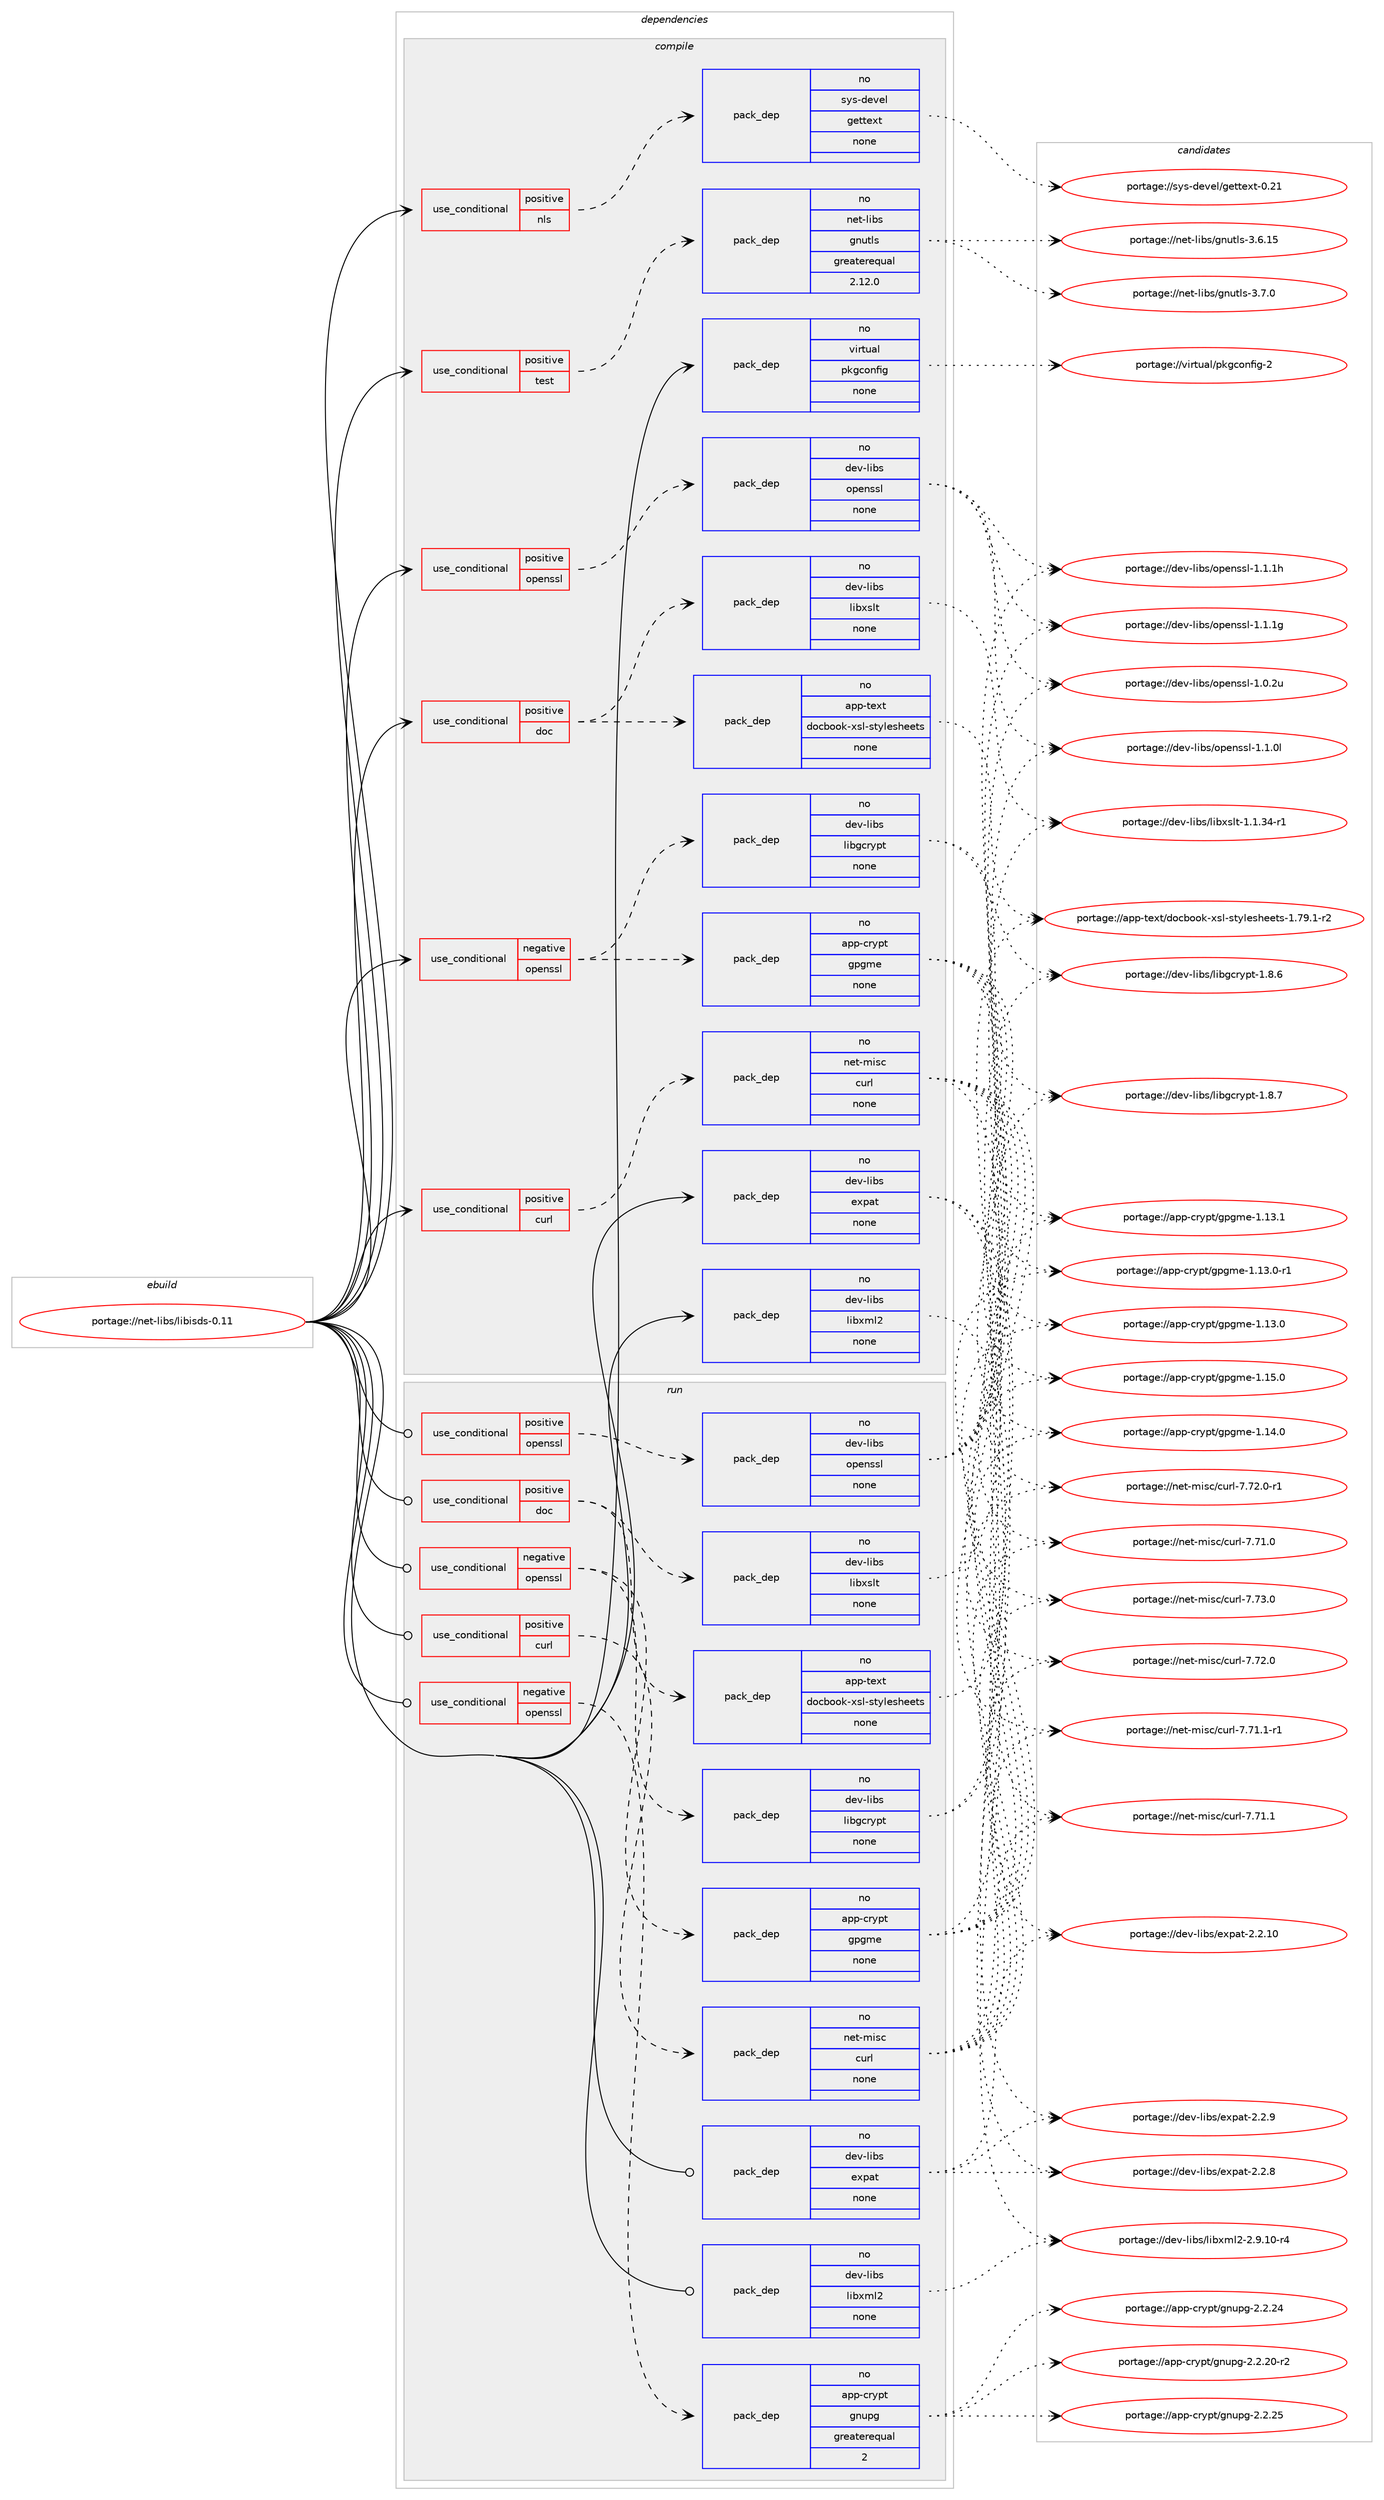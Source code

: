 digraph prolog {

# *************
# Graph options
# *************

newrank=true;
concentrate=true;
compound=true;
graph [rankdir=LR,fontname=Helvetica,fontsize=10,ranksep=1.5];#, ranksep=2.5, nodesep=0.2];
edge  [arrowhead=vee];
node  [fontname=Helvetica,fontsize=10];

# **********
# The ebuild
# **********

subgraph cluster_leftcol {
color=gray;
rank=same;
label=<<i>ebuild</i>>;
id [label="portage://net-libs/libisds-0.11", color=red, width=4, href="../net-libs/libisds-0.11.svg"];
}

# ****************
# The dependencies
# ****************

subgraph cluster_midcol {
color=gray;
label=<<i>dependencies</i>>;
subgraph cluster_compile {
fillcolor="#eeeeee";
style=filled;
label=<<i>compile</i>>;
subgraph cond589 {
dependency3409 [label=<<TABLE BORDER="0" CELLBORDER="1" CELLSPACING="0" CELLPADDING="4"><TR><TD ROWSPAN="3" CELLPADDING="10">use_conditional</TD></TR><TR><TD>negative</TD></TR><TR><TD>openssl</TD></TR></TABLE>>, shape=none, color=red];
subgraph pack2777 {
dependency3410 [label=<<TABLE BORDER="0" CELLBORDER="1" CELLSPACING="0" CELLPADDING="4" WIDTH="220"><TR><TD ROWSPAN="6" CELLPADDING="30">pack_dep</TD></TR><TR><TD WIDTH="110">no</TD></TR><TR><TD>app-crypt</TD></TR><TR><TD>gpgme</TD></TR><TR><TD>none</TD></TR><TR><TD></TD></TR></TABLE>>, shape=none, color=blue];
}
dependency3409:e -> dependency3410:w [weight=20,style="dashed",arrowhead="vee"];
subgraph pack2778 {
dependency3411 [label=<<TABLE BORDER="0" CELLBORDER="1" CELLSPACING="0" CELLPADDING="4" WIDTH="220"><TR><TD ROWSPAN="6" CELLPADDING="30">pack_dep</TD></TR><TR><TD WIDTH="110">no</TD></TR><TR><TD>dev-libs</TD></TR><TR><TD>libgcrypt</TD></TR><TR><TD>none</TD></TR><TR><TD></TD></TR></TABLE>>, shape=none, color=blue];
}
dependency3409:e -> dependency3411:w [weight=20,style="dashed",arrowhead="vee"];
}
id:e -> dependency3409:w [weight=20,style="solid",arrowhead="vee"];
subgraph cond590 {
dependency3412 [label=<<TABLE BORDER="0" CELLBORDER="1" CELLSPACING="0" CELLPADDING="4"><TR><TD ROWSPAN="3" CELLPADDING="10">use_conditional</TD></TR><TR><TD>positive</TD></TR><TR><TD>curl</TD></TR></TABLE>>, shape=none, color=red];
subgraph pack2779 {
dependency3413 [label=<<TABLE BORDER="0" CELLBORDER="1" CELLSPACING="0" CELLPADDING="4" WIDTH="220"><TR><TD ROWSPAN="6" CELLPADDING="30">pack_dep</TD></TR><TR><TD WIDTH="110">no</TD></TR><TR><TD>net-misc</TD></TR><TR><TD>curl</TD></TR><TR><TD>none</TD></TR><TR><TD></TD></TR></TABLE>>, shape=none, color=blue];
}
dependency3412:e -> dependency3413:w [weight=20,style="dashed",arrowhead="vee"];
}
id:e -> dependency3412:w [weight=20,style="solid",arrowhead="vee"];
subgraph cond591 {
dependency3414 [label=<<TABLE BORDER="0" CELLBORDER="1" CELLSPACING="0" CELLPADDING="4"><TR><TD ROWSPAN="3" CELLPADDING="10">use_conditional</TD></TR><TR><TD>positive</TD></TR><TR><TD>doc</TD></TR></TABLE>>, shape=none, color=red];
subgraph pack2780 {
dependency3415 [label=<<TABLE BORDER="0" CELLBORDER="1" CELLSPACING="0" CELLPADDING="4" WIDTH="220"><TR><TD ROWSPAN="6" CELLPADDING="30">pack_dep</TD></TR><TR><TD WIDTH="110">no</TD></TR><TR><TD>app-text</TD></TR><TR><TD>docbook-xsl-stylesheets</TD></TR><TR><TD>none</TD></TR><TR><TD></TD></TR></TABLE>>, shape=none, color=blue];
}
dependency3414:e -> dependency3415:w [weight=20,style="dashed",arrowhead="vee"];
subgraph pack2781 {
dependency3416 [label=<<TABLE BORDER="0" CELLBORDER="1" CELLSPACING="0" CELLPADDING="4" WIDTH="220"><TR><TD ROWSPAN="6" CELLPADDING="30">pack_dep</TD></TR><TR><TD WIDTH="110">no</TD></TR><TR><TD>dev-libs</TD></TR><TR><TD>libxslt</TD></TR><TR><TD>none</TD></TR><TR><TD></TD></TR></TABLE>>, shape=none, color=blue];
}
dependency3414:e -> dependency3416:w [weight=20,style="dashed",arrowhead="vee"];
}
id:e -> dependency3414:w [weight=20,style="solid",arrowhead="vee"];
subgraph cond592 {
dependency3417 [label=<<TABLE BORDER="0" CELLBORDER="1" CELLSPACING="0" CELLPADDING="4"><TR><TD ROWSPAN="3" CELLPADDING="10">use_conditional</TD></TR><TR><TD>positive</TD></TR><TR><TD>nls</TD></TR></TABLE>>, shape=none, color=red];
subgraph pack2782 {
dependency3418 [label=<<TABLE BORDER="0" CELLBORDER="1" CELLSPACING="0" CELLPADDING="4" WIDTH="220"><TR><TD ROWSPAN="6" CELLPADDING="30">pack_dep</TD></TR><TR><TD WIDTH="110">no</TD></TR><TR><TD>sys-devel</TD></TR><TR><TD>gettext</TD></TR><TR><TD>none</TD></TR><TR><TD></TD></TR></TABLE>>, shape=none, color=blue];
}
dependency3417:e -> dependency3418:w [weight=20,style="dashed",arrowhead="vee"];
}
id:e -> dependency3417:w [weight=20,style="solid",arrowhead="vee"];
subgraph cond593 {
dependency3419 [label=<<TABLE BORDER="0" CELLBORDER="1" CELLSPACING="0" CELLPADDING="4"><TR><TD ROWSPAN="3" CELLPADDING="10">use_conditional</TD></TR><TR><TD>positive</TD></TR><TR><TD>openssl</TD></TR></TABLE>>, shape=none, color=red];
subgraph pack2783 {
dependency3420 [label=<<TABLE BORDER="0" CELLBORDER="1" CELLSPACING="0" CELLPADDING="4" WIDTH="220"><TR><TD ROWSPAN="6" CELLPADDING="30">pack_dep</TD></TR><TR><TD WIDTH="110">no</TD></TR><TR><TD>dev-libs</TD></TR><TR><TD>openssl</TD></TR><TR><TD>none</TD></TR><TR><TD></TD></TR></TABLE>>, shape=none, color=blue];
}
dependency3419:e -> dependency3420:w [weight=20,style="dashed",arrowhead="vee"];
}
id:e -> dependency3419:w [weight=20,style="solid",arrowhead="vee"];
subgraph cond594 {
dependency3421 [label=<<TABLE BORDER="0" CELLBORDER="1" CELLSPACING="0" CELLPADDING="4"><TR><TD ROWSPAN="3" CELLPADDING="10">use_conditional</TD></TR><TR><TD>positive</TD></TR><TR><TD>test</TD></TR></TABLE>>, shape=none, color=red];
subgraph pack2784 {
dependency3422 [label=<<TABLE BORDER="0" CELLBORDER="1" CELLSPACING="0" CELLPADDING="4" WIDTH="220"><TR><TD ROWSPAN="6" CELLPADDING="30">pack_dep</TD></TR><TR><TD WIDTH="110">no</TD></TR><TR><TD>net-libs</TD></TR><TR><TD>gnutls</TD></TR><TR><TD>greaterequal</TD></TR><TR><TD>2.12.0</TD></TR></TABLE>>, shape=none, color=blue];
}
dependency3421:e -> dependency3422:w [weight=20,style="dashed",arrowhead="vee"];
}
id:e -> dependency3421:w [weight=20,style="solid",arrowhead="vee"];
subgraph pack2785 {
dependency3423 [label=<<TABLE BORDER="0" CELLBORDER="1" CELLSPACING="0" CELLPADDING="4" WIDTH="220"><TR><TD ROWSPAN="6" CELLPADDING="30">pack_dep</TD></TR><TR><TD WIDTH="110">no</TD></TR><TR><TD>dev-libs</TD></TR><TR><TD>expat</TD></TR><TR><TD>none</TD></TR><TR><TD></TD></TR></TABLE>>, shape=none, color=blue];
}
id:e -> dependency3423:w [weight=20,style="solid",arrowhead="vee"];
subgraph pack2786 {
dependency3424 [label=<<TABLE BORDER="0" CELLBORDER="1" CELLSPACING="0" CELLPADDING="4" WIDTH="220"><TR><TD ROWSPAN="6" CELLPADDING="30">pack_dep</TD></TR><TR><TD WIDTH="110">no</TD></TR><TR><TD>dev-libs</TD></TR><TR><TD>libxml2</TD></TR><TR><TD>none</TD></TR><TR><TD></TD></TR></TABLE>>, shape=none, color=blue];
}
id:e -> dependency3424:w [weight=20,style="solid",arrowhead="vee"];
subgraph pack2787 {
dependency3425 [label=<<TABLE BORDER="0" CELLBORDER="1" CELLSPACING="0" CELLPADDING="4" WIDTH="220"><TR><TD ROWSPAN="6" CELLPADDING="30">pack_dep</TD></TR><TR><TD WIDTH="110">no</TD></TR><TR><TD>virtual</TD></TR><TR><TD>pkgconfig</TD></TR><TR><TD>none</TD></TR><TR><TD></TD></TR></TABLE>>, shape=none, color=blue];
}
id:e -> dependency3425:w [weight=20,style="solid",arrowhead="vee"];
}
subgraph cluster_compileandrun {
fillcolor="#eeeeee";
style=filled;
label=<<i>compile and run</i>>;
}
subgraph cluster_run {
fillcolor="#eeeeee";
style=filled;
label=<<i>run</i>>;
subgraph cond595 {
dependency3426 [label=<<TABLE BORDER="0" CELLBORDER="1" CELLSPACING="0" CELLPADDING="4"><TR><TD ROWSPAN="3" CELLPADDING="10">use_conditional</TD></TR><TR><TD>negative</TD></TR><TR><TD>openssl</TD></TR></TABLE>>, shape=none, color=red];
subgraph pack2788 {
dependency3427 [label=<<TABLE BORDER="0" CELLBORDER="1" CELLSPACING="0" CELLPADDING="4" WIDTH="220"><TR><TD ROWSPAN="6" CELLPADDING="30">pack_dep</TD></TR><TR><TD WIDTH="110">no</TD></TR><TR><TD>app-crypt</TD></TR><TR><TD>gnupg</TD></TR><TR><TD>greaterequal</TD></TR><TR><TD>2</TD></TR></TABLE>>, shape=none, color=blue];
}
dependency3426:e -> dependency3427:w [weight=20,style="dashed",arrowhead="vee"];
}
id:e -> dependency3426:w [weight=20,style="solid",arrowhead="odot"];
subgraph cond596 {
dependency3428 [label=<<TABLE BORDER="0" CELLBORDER="1" CELLSPACING="0" CELLPADDING="4"><TR><TD ROWSPAN="3" CELLPADDING="10">use_conditional</TD></TR><TR><TD>negative</TD></TR><TR><TD>openssl</TD></TR></TABLE>>, shape=none, color=red];
subgraph pack2789 {
dependency3429 [label=<<TABLE BORDER="0" CELLBORDER="1" CELLSPACING="0" CELLPADDING="4" WIDTH="220"><TR><TD ROWSPAN="6" CELLPADDING="30">pack_dep</TD></TR><TR><TD WIDTH="110">no</TD></TR><TR><TD>app-crypt</TD></TR><TR><TD>gpgme</TD></TR><TR><TD>none</TD></TR><TR><TD></TD></TR></TABLE>>, shape=none, color=blue];
}
dependency3428:e -> dependency3429:w [weight=20,style="dashed",arrowhead="vee"];
subgraph pack2790 {
dependency3430 [label=<<TABLE BORDER="0" CELLBORDER="1" CELLSPACING="0" CELLPADDING="4" WIDTH="220"><TR><TD ROWSPAN="6" CELLPADDING="30">pack_dep</TD></TR><TR><TD WIDTH="110">no</TD></TR><TR><TD>dev-libs</TD></TR><TR><TD>libgcrypt</TD></TR><TR><TD>none</TD></TR><TR><TD></TD></TR></TABLE>>, shape=none, color=blue];
}
dependency3428:e -> dependency3430:w [weight=20,style="dashed",arrowhead="vee"];
}
id:e -> dependency3428:w [weight=20,style="solid",arrowhead="odot"];
subgraph cond597 {
dependency3431 [label=<<TABLE BORDER="0" CELLBORDER="1" CELLSPACING="0" CELLPADDING="4"><TR><TD ROWSPAN="3" CELLPADDING="10">use_conditional</TD></TR><TR><TD>positive</TD></TR><TR><TD>curl</TD></TR></TABLE>>, shape=none, color=red];
subgraph pack2791 {
dependency3432 [label=<<TABLE BORDER="0" CELLBORDER="1" CELLSPACING="0" CELLPADDING="4" WIDTH="220"><TR><TD ROWSPAN="6" CELLPADDING="30">pack_dep</TD></TR><TR><TD WIDTH="110">no</TD></TR><TR><TD>net-misc</TD></TR><TR><TD>curl</TD></TR><TR><TD>none</TD></TR><TR><TD></TD></TR></TABLE>>, shape=none, color=blue];
}
dependency3431:e -> dependency3432:w [weight=20,style="dashed",arrowhead="vee"];
}
id:e -> dependency3431:w [weight=20,style="solid",arrowhead="odot"];
subgraph cond598 {
dependency3433 [label=<<TABLE BORDER="0" CELLBORDER="1" CELLSPACING="0" CELLPADDING="4"><TR><TD ROWSPAN="3" CELLPADDING="10">use_conditional</TD></TR><TR><TD>positive</TD></TR><TR><TD>doc</TD></TR></TABLE>>, shape=none, color=red];
subgraph pack2792 {
dependency3434 [label=<<TABLE BORDER="0" CELLBORDER="1" CELLSPACING="0" CELLPADDING="4" WIDTH="220"><TR><TD ROWSPAN="6" CELLPADDING="30">pack_dep</TD></TR><TR><TD WIDTH="110">no</TD></TR><TR><TD>app-text</TD></TR><TR><TD>docbook-xsl-stylesheets</TD></TR><TR><TD>none</TD></TR><TR><TD></TD></TR></TABLE>>, shape=none, color=blue];
}
dependency3433:e -> dependency3434:w [weight=20,style="dashed",arrowhead="vee"];
subgraph pack2793 {
dependency3435 [label=<<TABLE BORDER="0" CELLBORDER="1" CELLSPACING="0" CELLPADDING="4" WIDTH="220"><TR><TD ROWSPAN="6" CELLPADDING="30">pack_dep</TD></TR><TR><TD WIDTH="110">no</TD></TR><TR><TD>dev-libs</TD></TR><TR><TD>libxslt</TD></TR><TR><TD>none</TD></TR><TR><TD></TD></TR></TABLE>>, shape=none, color=blue];
}
dependency3433:e -> dependency3435:w [weight=20,style="dashed",arrowhead="vee"];
}
id:e -> dependency3433:w [weight=20,style="solid",arrowhead="odot"];
subgraph cond599 {
dependency3436 [label=<<TABLE BORDER="0" CELLBORDER="1" CELLSPACING="0" CELLPADDING="4"><TR><TD ROWSPAN="3" CELLPADDING="10">use_conditional</TD></TR><TR><TD>positive</TD></TR><TR><TD>openssl</TD></TR></TABLE>>, shape=none, color=red];
subgraph pack2794 {
dependency3437 [label=<<TABLE BORDER="0" CELLBORDER="1" CELLSPACING="0" CELLPADDING="4" WIDTH="220"><TR><TD ROWSPAN="6" CELLPADDING="30">pack_dep</TD></TR><TR><TD WIDTH="110">no</TD></TR><TR><TD>dev-libs</TD></TR><TR><TD>openssl</TD></TR><TR><TD>none</TD></TR><TR><TD></TD></TR></TABLE>>, shape=none, color=blue];
}
dependency3436:e -> dependency3437:w [weight=20,style="dashed",arrowhead="vee"];
}
id:e -> dependency3436:w [weight=20,style="solid",arrowhead="odot"];
subgraph pack2795 {
dependency3438 [label=<<TABLE BORDER="0" CELLBORDER="1" CELLSPACING="0" CELLPADDING="4" WIDTH="220"><TR><TD ROWSPAN="6" CELLPADDING="30">pack_dep</TD></TR><TR><TD WIDTH="110">no</TD></TR><TR><TD>dev-libs</TD></TR><TR><TD>expat</TD></TR><TR><TD>none</TD></TR><TR><TD></TD></TR></TABLE>>, shape=none, color=blue];
}
id:e -> dependency3438:w [weight=20,style="solid",arrowhead="odot"];
subgraph pack2796 {
dependency3439 [label=<<TABLE BORDER="0" CELLBORDER="1" CELLSPACING="0" CELLPADDING="4" WIDTH="220"><TR><TD ROWSPAN="6" CELLPADDING="30">pack_dep</TD></TR><TR><TD WIDTH="110">no</TD></TR><TR><TD>dev-libs</TD></TR><TR><TD>libxml2</TD></TR><TR><TD>none</TD></TR><TR><TD></TD></TR></TABLE>>, shape=none, color=blue];
}
id:e -> dependency3439:w [weight=20,style="solid",arrowhead="odot"];
}
}

# **************
# The candidates
# **************

subgraph cluster_choices {
rank=same;
color=gray;
label=<<i>candidates</i>>;

subgraph choice2777 {
color=black;
nodesep=1;
choice9711211245991141211121164710311210310910145494649534648 [label="portage://app-crypt/gpgme-1.15.0", color=red, width=4,href="../app-crypt/gpgme-1.15.0.svg"];
choice9711211245991141211121164710311210310910145494649524648 [label="portage://app-crypt/gpgme-1.14.0", color=red, width=4,href="../app-crypt/gpgme-1.14.0.svg"];
choice9711211245991141211121164710311210310910145494649514649 [label="portage://app-crypt/gpgme-1.13.1", color=red, width=4,href="../app-crypt/gpgme-1.13.1.svg"];
choice97112112459911412111211647103112103109101454946495146484511449 [label="portage://app-crypt/gpgme-1.13.0-r1", color=red, width=4,href="../app-crypt/gpgme-1.13.0-r1.svg"];
choice9711211245991141211121164710311210310910145494649514648 [label="portage://app-crypt/gpgme-1.13.0", color=red, width=4,href="../app-crypt/gpgme-1.13.0.svg"];
dependency3410:e -> choice9711211245991141211121164710311210310910145494649534648:w [style=dotted,weight="100"];
dependency3410:e -> choice9711211245991141211121164710311210310910145494649524648:w [style=dotted,weight="100"];
dependency3410:e -> choice9711211245991141211121164710311210310910145494649514649:w [style=dotted,weight="100"];
dependency3410:e -> choice97112112459911412111211647103112103109101454946495146484511449:w [style=dotted,weight="100"];
dependency3410:e -> choice9711211245991141211121164710311210310910145494649514648:w [style=dotted,weight="100"];
}
subgraph choice2778 {
color=black;
nodesep=1;
choice1001011184510810598115471081059810399114121112116454946564655 [label="portage://dev-libs/libgcrypt-1.8.7", color=red, width=4,href="../dev-libs/libgcrypt-1.8.7.svg"];
choice1001011184510810598115471081059810399114121112116454946564654 [label="portage://dev-libs/libgcrypt-1.8.6", color=red, width=4,href="../dev-libs/libgcrypt-1.8.6.svg"];
dependency3411:e -> choice1001011184510810598115471081059810399114121112116454946564655:w [style=dotted,weight="100"];
dependency3411:e -> choice1001011184510810598115471081059810399114121112116454946564654:w [style=dotted,weight="100"];
}
subgraph choice2779 {
color=black;
nodesep=1;
choice1101011164510910511599479911711410845554655514648 [label="portage://net-misc/curl-7.73.0", color=red, width=4,href="../net-misc/curl-7.73.0.svg"];
choice11010111645109105115994799117114108455546555046484511449 [label="portage://net-misc/curl-7.72.0-r1", color=red, width=4,href="../net-misc/curl-7.72.0-r1.svg"];
choice1101011164510910511599479911711410845554655504648 [label="portage://net-misc/curl-7.72.0", color=red, width=4,href="../net-misc/curl-7.72.0.svg"];
choice11010111645109105115994799117114108455546554946494511449 [label="portage://net-misc/curl-7.71.1-r1", color=red, width=4,href="../net-misc/curl-7.71.1-r1.svg"];
choice1101011164510910511599479911711410845554655494649 [label="portage://net-misc/curl-7.71.1", color=red, width=4,href="../net-misc/curl-7.71.1.svg"];
choice1101011164510910511599479911711410845554655494648 [label="portage://net-misc/curl-7.71.0", color=red, width=4,href="../net-misc/curl-7.71.0.svg"];
dependency3413:e -> choice1101011164510910511599479911711410845554655514648:w [style=dotted,weight="100"];
dependency3413:e -> choice11010111645109105115994799117114108455546555046484511449:w [style=dotted,weight="100"];
dependency3413:e -> choice1101011164510910511599479911711410845554655504648:w [style=dotted,weight="100"];
dependency3413:e -> choice11010111645109105115994799117114108455546554946494511449:w [style=dotted,weight="100"];
dependency3413:e -> choice1101011164510910511599479911711410845554655494649:w [style=dotted,weight="100"];
dependency3413:e -> choice1101011164510910511599479911711410845554655494648:w [style=dotted,weight="100"];
}
subgraph choice2780 {
color=black;
nodesep=1;
choice97112112451161011201164710011199981111111074512011510845115116121108101115104101101116115454946555746494511450 [label="portage://app-text/docbook-xsl-stylesheets-1.79.1-r2", color=red, width=4,href="../app-text/docbook-xsl-stylesheets-1.79.1-r2.svg"];
dependency3415:e -> choice97112112451161011201164710011199981111111074512011510845115116121108101115104101101116115454946555746494511450:w [style=dotted,weight="100"];
}
subgraph choice2781 {
color=black;
nodesep=1;
choice10010111845108105981154710810598120115108116454946494651524511449 [label="portage://dev-libs/libxslt-1.1.34-r1", color=red, width=4,href="../dev-libs/libxslt-1.1.34-r1.svg"];
dependency3416:e -> choice10010111845108105981154710810598120115108116454946494651524511449:w [style=dotted,weight="100"];
}
subgraph choice2782 {
color=black;
nodesep=1;
choice11512111545100101118101108471031011161161011201164548465049 [label="portage://sys-devel/gettext-0.21", color=red, width=4,href="../sys-devel/gettext-0.21.svg"];
dependency3418:e -> choice11512111545100101118101108471031011161161011201164548465049:w [style=dotted,weight="100"];
}
subgraph choice2783 {
color=black;
nodesep=1;
choice100101118451081059811547111112101110115115108454946494649104 [label="portage://dev-libs/openssl-1.1.1h", color=red, width=4,href="../dev-libs/openssl-1.1.1h.svg"];
choice100101118451081059811547111112101110115115108454946494649103 [label="portage://dev-libs/openssl-1.1.1g", color=red, width=4,href="../dev-libs/openssl-1.1.1g.svg"];
choice100101118451081059811547111112101110115115108454946494648108 [label="portage://dev-libs/openssl-1.1.0l", color=red, width=4,href="../dev-libs/openssl-1.1.0l.svg"];
choice100101118451081059811547111112101110115115108454946484650117 [label="portage://dev-libs/openssl-1.0.2u", color=red, width=4,href="../dev-libs/openssl-1.0.2u.svg"];
dependency3420:e -> choice100101118451081059811547111112101110115115108454946494649104:w [style=dotted,weight="100"];
dependency3420:e -> choice100101118451081059811547111112101110115115108454946494649103:w [style=dotted,weight="100"];
dependency3420:e -> choice100101118451081059811547111112101110115115108454946494648108:w [style=dotted,weight="100"];
dependency3420:e -> choice100101118451081059811547111112101110115115108454946484650117:w [style=dotted,weight="100"];
}
subgraph choice2784 {
color=black;
nodesep=1;
choice110101116451081059811547103110117116108115455146554648 [label="portage://net-libs/gnutls-3.7.0", color=red, width=4,href="../net-libs/gnutls-3.7.0.svg"];
choice11010111645108105981154710311011711610811545514654464953 [label="portage://net-libs/gnutls-3.6.15", color=red, width=4,href="../net-libs/gnutls-3.6.15.svg"];
dependency3422:e -> choice110101116451081059811547103110117116108115455146554648:w [style=dotted,weight="100"];
dependency3422:e -> choice11010111645108105981154710311011711610811545514654464953:w [style=dotted,weight="100"];
}
subgraph choice2785 {
color=black;
nodesep=1;
choice10010111845108105981154710112011297116455046504657 [label="portage://dev-libs/expat-2.2.9", color=red, width=4,href="../dev-libs/expat-2.2.9.svg"];
choice10010111845108105981154710112011297116455046504656 [label="portage://dev-libs/expat-2.2.8", color=red, width=4,href="../dev-libs/expat-2.2.8.svg"];
choice1001011184510810598115471011201129711645504650464948 [label="portage://dev-libs/expat-2.2.10", color=red, width=4,href="../dev-libs/expat-2.2.10.svg"];
dependency3423:e -> choice10010111845108105981154710112011297116455046504657:w [style=dotted,weight="100"];
dependency3423:e -> choice10010111845108105981154710112011297116455046504656:w [style=dotted,weight="100"];
dependency3423:e -> choice1001011184510810598115471011201129711645504650464948:w [style=dotted,weight="100"];
}
subgraph choice2786 {
color=black;
nodesep=1;
choice1001011184510810598115471081059812010910850455046574649484511452 [label="portage://dev-libs/libxml2-2.9.10-r4", color=red, width=4,href="../dev-libs/libxml2-2.9.10-r4.svg"];
dependency3424:e -> choice1001011184510810598115471081059812010910850455046574649484511452:w [style=dotted,weight="100"];
}
subgraph choice2787 {
color=black;
nodesep=1;
choice1181051141161179710847112107103991111101021051034550 [label="portage://virtual/pkgconfig-2", color=red, width=4,href="../virtual/pkgconfig-2.svg"];
dependency3425:e -> choice1181051141161179710847112107103991111101021051034550:w [style=dotted,weight="100"];
}
subgraph choice2788 {
color=black;
nodesep=1;
choice9711211245991141211121164710311011711210345504650465053 [label="portage://app-crypt/gnupg-2.2.25", color=red, width=4,href="../app-crypt/gnupg-2.2.25.svg"];
choice9711211245991141211121164710311011711210345504650465052 [label="portage://app-crypt/gnupg-2.2.24", color=red, width=4,href="../app-crypt/gnupg-2.2.24.svg"];
choice97112112459911412111211647103110117112103455046504650484511450 [label="portage://app-crypt/gnupg-2.2.20-r2", color=red, width=4,href="../app-crypt/gnupg-2.2.20-r2.svg"];
dependency3427:e -> choice9711211245991141211121164710311011711210345504650465053:w [style=dotted,weight="100"];
dependency3427:e -> choice9711211245991141211121164710311011711210345504650465052:w [style=dotted,weight="100"];
dependency3427:e -> choice97112112459911412111211647103110117112103455046504650484511450:w [style=dotted,weight="100"];
}
subgraph choice2789 {
color=black;
nodesep=1;
choice9711211245991141211121164710311210310910145494649534648 [label="portage://app-crypt/gpgme-1.15.0", color=red, width=4,href="../app-crypt/gpgme-1.15.0.svg"];
choice9711211245991141211121164710311210310910145494649524648 [label="portage://app-crypt/gpgme-1.14.0", color=red, width=4,href="../app-crypt/gpgme-1.14.0.svg"];
choice9711211245991141211121164710311210310910145494649514649 [label="portage://app-crypt/gpgme-1.13.1", color=red, width=4,href="../app-crypt/gpgme-1.13.1.svg"];
choice97112112459911412111211647103112103109101454946495146484511449 [label="portage://app-crypt/gpgme-1.13.0-r1", color=red, width=4,href="../app-crypt/gpgme-1.13.0-r1.svg"];
choice9711211245991141211121164710311210310910145494649514648 [label="portage://app-crypt/gpgme-1.13.0", color=red, width=4,href="../app-crypt/gpgme-1.13.0.svg"];
dependency3429:e -> choice9711211245991141211121164710311210310910145494649534648:w [style=dotted,weight="100"];
dependency3429:e -> choice9711211245991141211121164710311210310910145494649524648:w [style=dotted,weight="100"];
dependency3429:e -> choice9711211245991141211121164710311210310910145494649514649:w [style=dotted,weight="100"];
dependency3429:e -> choice97112112459911412111211647103112103109101454946495146484511449:w [style=dotted,weight="100"];
dependency3429:e -> choice9711211245991141211121164710311210310910145494649514648:w [style=dotted,weight="100"];
}
subgraph choice2790 {
color=black;
nodesep=1;
choice1001011184510810598115471081059810399114121112116454946564655 [label="portage://dev-libs/libgcrypt-1.8.7", color=red, width=4,href="../dev-libs/libgcrypt-1.8.7.svg"];
choice1001011184510810598115471081059810399114121112116454946564654 [label="portage://dev-libs/libgcrypt-1.8.6", color=red, width=4,href="../dev-libs/libgcrypt-1.8.6.svg"];
dependency3430:e -> choice1001011184510810598115471081059810399114121112116454946564655:w [style=dotted,weight="100"];
dependency3430:e -> choice1001011184510810598115471081059810399114121112116454946564654:w [style=dotted,weight="100"];
}
subgraph choice2791 {
color=black;
nodesep=1;
choice1101011164510910511599479911711410845554655514648 [label="portage://net-misc/curl-7.73.0", color=red, width=4,href="../net-misc/curl-7.73.0.svg"];
choice11010111645109105115994799117114108455546555046484511449 [label="portage://net-misc/curl-7.72.0-r1", color=red, width=4,href="../net-misc/curl-7.72.0-r1.svg"];
choice1101011164510910511599479911711410845554655504648 [label="portage://net-misc/curl-7.72.0", color=red, width=4,href="../net-misc/curl-7.72.0.svg"];
choice11010111645109105115994799117114108455546554946494511449 [label="portage://net-misc/curl-7.71.1-r1", color=red, width=4,href="../net-misc/curl-7.71.1-r1.svg"];
choice1101011164510910511599479911711410845554655494649 [label="portage://net-misc/curl-7.71.1", color=red, width=4,href="../net-misc/curl-7.71.1.svg"];
choice1101011164510910511599479911711410845554655494648 [label="portage://net-misc/curl-7.71.0", color=red, width=4,href="../net-misc/curl-7.71.0.svg"];
dependency3432:e -> choice1101011164510910511599479911711410845554655514648:w [style=dotted,weight="100"];
dependency3432:e -> choice11010111645109105115994799117114108455546555046484511449:w [style=dotted,weight="100"];
dependency3432:e -> choice1101011164510910511599479911711410845554655504648:w [style=dotted,weight="100"];
dependency3432:e -> choice11010111645109105115994799117114108455546554946494511449:w [style=dotted,weight="100"];
dependency3432:e -> choice1101011164510910511599479911711410845554655494649:w [style=dotted,weight="100"];
dependency3432:e -> choice1101011164510910511599479911711410845554655494648:w [style=dotted,weight="100"];
}
subgraph choice2792 {
color=black;
nodesep=1;
choice97112112451161011201164710011199981111111074512011510845115116121108101115104101101116115454946555746494511450 [label="portage://app-text/docbook-xsl-stylesheets-1.79.1-r2", color=red, width=4,href="../app-text/docbook-xsl-stylesheets-1.79.1-r2.svg"];
dependency3434:e -> choice97112112451161011201164710011199981111111074512011510845115116121108101115104101101116115454946555746494511450:w [style=dotted,weight="100"];
}
subgraph choice2793 {
color=black;
nodesep=1;
choice10010111845108105981154710810598120115108116454946494651524511449 [label="portage://dev-libs/libxslt-1.1.34-r1", color=red, width=4,href="../dev-libs/libxslt-1.1.34-r1.svg"];
dependency3435:e -> choice10010111845108105981154710810598120115108116454946494651524511449:w [style=dotted,weight="100"];
}
subgraph choice2794 {
color=black;
nodesep=1;
choice100101118451081059811547111112101110115115108454946494649104 [label="portage://dev-libs/openssl-1.1.1h", color=red, width=4,href="../dev-libs/openssl-1.1.1h.svg"];
choice100101118451081059811547111112101110115115108454946494649103 [label="portage://dev-libs/openssl-1.1.1g", color=red, width=4,href="../dev-libs/openssl-1.1.1g.svg"];
choice100101118451081059811547111112101110115115108454946494648108 [label="portage://dev-libs/openssl-1.1.0l", color=red, width=4,href="../dev-libs/openssl-1.1.0l.svg"];
choice100101118451081059811547111112101110115115108454946484650117 [label="portage://dev-libs/openssl-1.0.2u", color=red, width=4,href="../dev-libs/openssl-1.0.2u.svg"];
dependency3437:e -> choice100101118451081059811547111112101110115115108454946494649104:w [style=dotted,weight="100"];
dependency3437:e -> choice100101118451081059811547111112101110115115108454946494649103:w [style=dotted,weight="100"];
dependency3437:e -> choice100101118451081059811547111112101110115115108454946494648108:w [style=dotted,weight="100"];
dependency3437:e -> choice100101118451081059811547111112101110115115108454946484650117:w [style=dotted,weight="100"];
}
subgraph choice2795 {
color=black;
nodesep=1;
choice10010111845108105981154710112011297116455046504657 [label="portage://dev-libs/expat-2.2.9", color=red, width=4,href="../dev-libs/expat-2.2.9.svg"];
choice10010111845108105981154710112011297116455046504656 [label="portage://dev-libs/expat-2.2.8", color=red, width=4,href="../dev-libs/expat-2.2.8.svg"];
choice1001011184510810598115471011201129711645504650464948 [label="portage://dev-libs/expat-2.2.10", color=red, width=4,href="../dev-libs/expat-2.2.10.svg"];
dependency3438:e -> choice10010111845108105981154710112011297116455046504657:w [style=dotted,weight="100"];
dependency3438:e -> choice10010111845108105981154710112011297116455046504656:w [style=dotted,weight="100"];
dependency3438:e -> choice1001011184510810598115471011201129711645504650464948:w [style=dotted,weight="100"];
}
subgraph choice2796 {
color=black;
nodesep=1;
choice1001011184510810598115471081059812010910850455046574649484511452 [label="portage://dev-libs/libxml2-2.9.10-r4", color=red, width=4,href="../dev-libs/libxml2-2.9.10-r4.svg"];
dependency3439:e -> choice1001011184510810598115471081059812010910850455046574649484511452:w [style=dotted,weight="100"];
}
}

}
